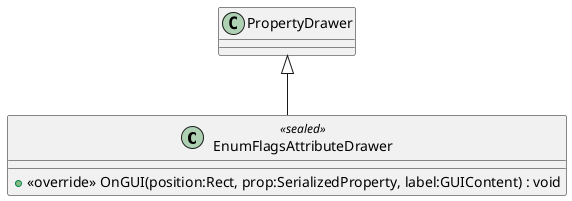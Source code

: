 @startuml
class EnumFlagsAttributeDrawer <<sealed>> {
    + <<override>> OnGUI(position:Rect, prop:SerializedProperty, label:GUIContent) : void
}
PropertyDrawer <|-- EnumFlagsAttributeDrawer
@enduml

